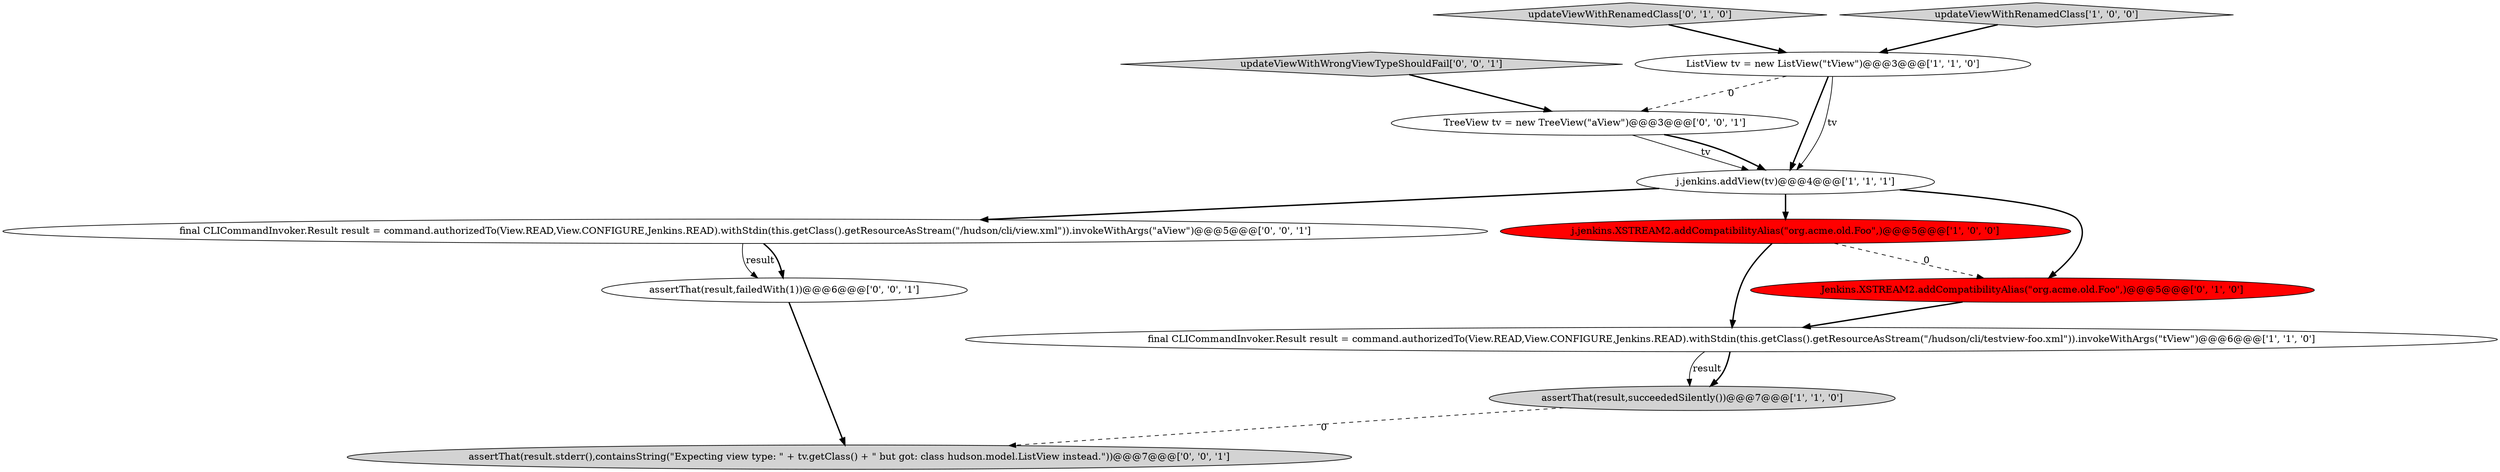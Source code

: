 digraph {
9 [style = filled, label = "final CLICommandInvoker.Result result = command.authorizedTo(View.READ,View.CONFIGURE,Jenkins.READ).withStdin(this.getClass().getResourceAsStream(\"/hudson/cli/view.xml\")).invokeWithArgs(\"aView\")@@@5@@@['0', '0', '1']", fillcolor = white, shape = ellipse image = "AAA0AAABBB3BBB"];
12 [style = filled, label = "assertThat(result.stderr(),containsString(\"Expecting view type: \" + tv.getClass() + \" but got: class hudson.model.ListView instead.\"))@@@7@@@['0', '0', '1']", fillcolor = lightgray, shape = ellipse image = "AAA0AAABBB3BBB"];
7 [style = filled, label = "updateViewWithRenamedClass['0', '1', '0']", fillcolor = lightgray, shape = diamond image = "AAA0AAABBB2BBB"];
10 [style = filled, label = "assertThat(result,failedWith(1))@@@6@@@['0', '0', '1']", fillcolor = white, shape = ellipse image = "AAA0AAABBB3BBB"];
2 [style = filled, label = "final CLICommandInvoker.Result result = command.authorizedTo(View.READ,View.CONFIGURE,Jenkins.READ).withStdin(this.getClass().getResourceAsStream(\"/hudson/cli/testview-foo.xml\")).invokeWithArgs(\"tView\")@@@6@@@['1', '1', '0']", fillcolor = white, shape = ellipse image = "AAA0AAABBB1BBB"];
1 [style = filled, label = "assertThat(result,succeededSilently())@@@7@@@['1', '1', '0']", fillcolor = lightgray, shape = ellipse image = "AAA0AAABBB1BBB"];
4 [style = filled, label = "updateViewWithRenamedClass['1', '0', '0']", fillcolor = lightgray, shape = diamond image = "AAA0AAABBB1BBB"];
0 [style = filled, label = "j.jenkins.XSTREAM2.addCompatibilityAlias(\"org.acme.old.Foo\",)@@@5@@@['1', '0', '0']", fillcolor = red, shape = ellipse image = "AAA1AAABBB1BBB"];
5 [style = filled, label = "j.jenkins.addView(tv)@@@4@@@['1', '1', '1']", fillcolor = white, shape = ellipse image = "AAA0AAABBB1BBB"];
11 [style = filled, label = "updateViewWithWrongViewTypeShouldFail['0', '0', '1']", fillcolor = lightgray, shape = diamond image = "AAA0AAABBB3BBB"];
3 [style = filled, label = "ListView tv = new ListView(\"tView\")@@@3@@@['1', '1', '0']", fillcolor = white, shape = ellipse image = "AAA0AAABBB1BBB"];
6 [style = filled, label = "Jenkins.XSTREAM2.addCompatibilityAlias(\"org.acme.old.Foo\",)@@@5@@@['0', '1', '0']", fillcolor = red, shape = ellipse image = "AAA1AAABBB2BBB"];
8 [style = filled, label = "TreeView tv = new TreeView(\"aView\")@@@3@@@['0', '0', '1']", fillcolor = white, shape = ellipse image = "AAA0AAABBB3BBB"];
3->8 [style = dashed, label="0"];
11->8 [style = bold, label=""];
4->3 [style = bold, label=""];
1->12 [style = dashed, label="0"];
3->5 [style = bold, label=""];
2->1 [style = solid, label="result"];
0->6 [style = dashed, label="0"];
5->6 [style = bold, label=""];
9->10 [style = solid, label="result"];
8->5 [style = solid, label="tv"];
5->0 [style = bold, label=""];
8->5 [style = bold, label=""];
5->9 [style = bold, label=""];
9->10 [style = bold, label=""];
3->5 [style = solid, label="tv"];
10->12 [style = bold, label=""];
2->1 [style = bold, label=""];
7->3 [style = bold, label=""];
0->2 [style = bold, label=""];
6->2 [style = bold, label=""];
}
